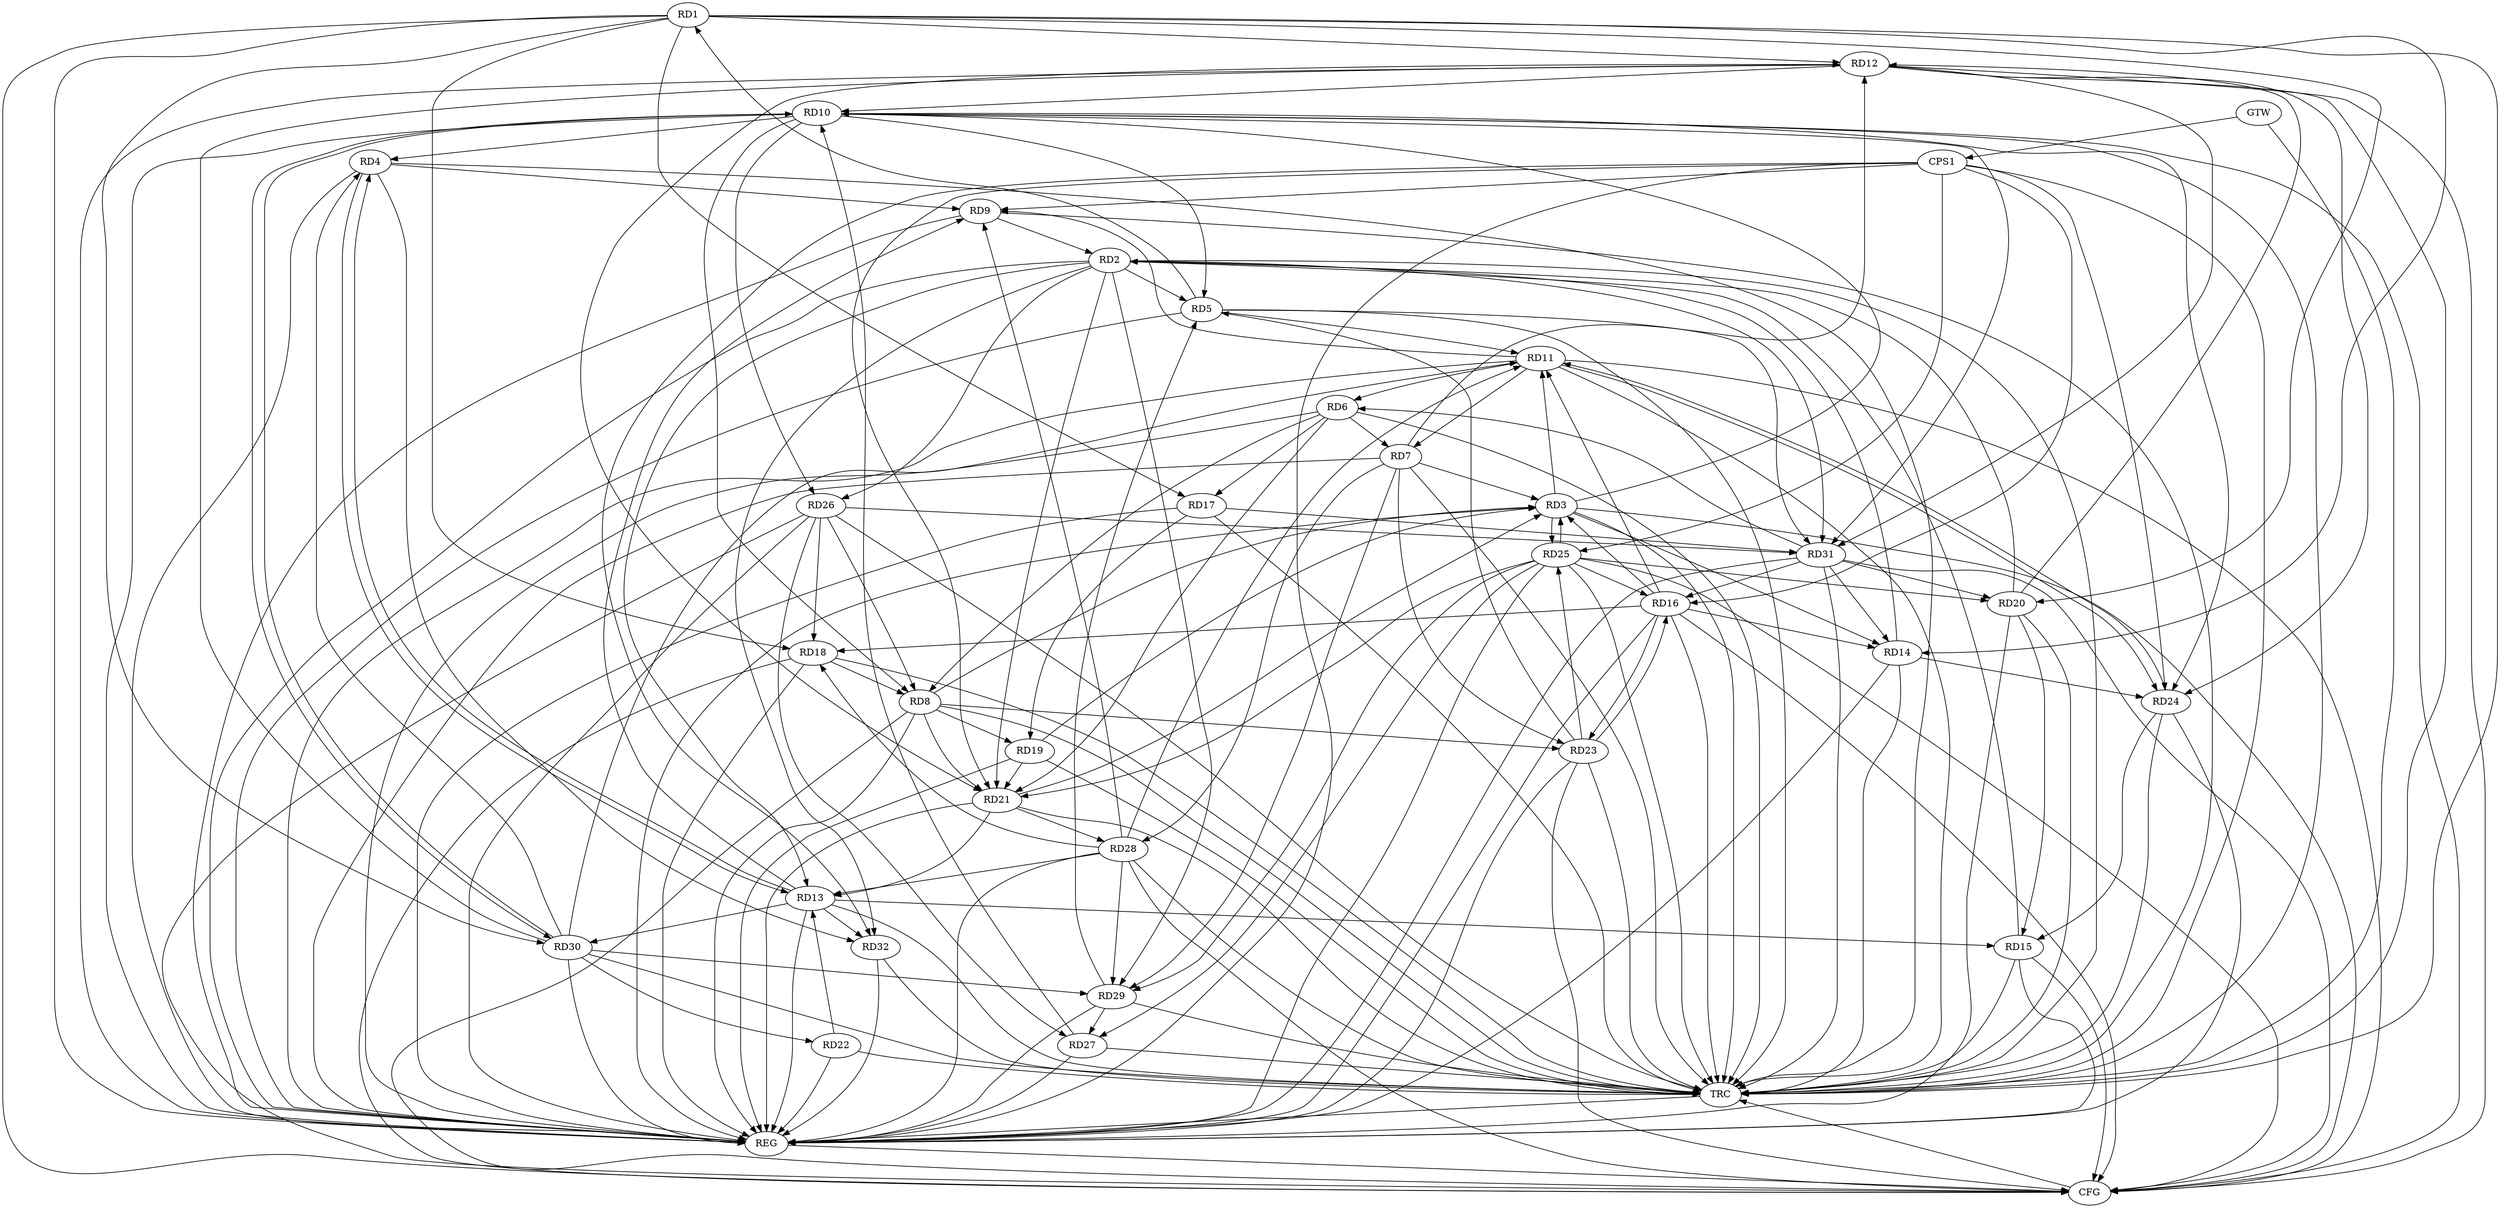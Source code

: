 strict digraph G {
  RD1 [ label="RD1" ];
  RD2 [ label="RD2" ];
  RD3 [ label="RD3" ];
  RD4 [ label="RD4" ];
  RD5 [ label="RD5" ];
  RD6 [ label="RD6" ];
  RD7 [ label="RD7" ];
  RD8 [ label="RD8" ];
  RD9 [ label="RD9" ];
  RD10 [ label="RD10" ];
  RD11 [ label="RD11" ];
  RD12 [ label="RD12" ];
  RD13 [ label="RD13" ];
  RD14 [ label="RD14" ];
  RD15 [ label="RD15" ];
  RD16 [ label="RD16" ];
  RD17 [ label="RD17" ];
  RD18 [ label="RD18" ];
  RD19 [ label="RD19" ];
  RD20 [ label="RD20" ];
  RD21 [ label="RD21" ];
  RD22 [ label="RD22" ];
  RD23 [ label="RD23" ];
  RD24 [ label="RD24" ];
  RD25 [ label="RD25" ];
  RD26 [ label="RD26" ];
  RD27 [ label="RD27" ];
  RD28 [ label="RD28" ];
  RD29 [ label="RD29" ];
  RD30 [ label="RD30" ];
  RD31 [ label="RD31" ];
  RD32 [ label="RD32" ];
  CPS1 [ label="CPS1" ];
  GTW [ label="GTW" ];
  REG [ label="REG" ];
  CFG [ label="CFG" ];
  TRC [ label="TRC" ];
  RD5 -> RD1;
  RD1 -> RD12;
  RD1 -> RD14;
  RD1 -> RD17;
  RD1 -> RD18;
  RD1 -> RD20;
  RD1 -> RD30;
  RD2 -> RD5;
  RD9 -> RD2;
  RD2 -> RD13;
  RD14 -> RD2;
  RD15 -> RD2;
  RD20 -> RD2;
  RD2 -> RD21;
  RD2 -> RD26;
  RD2 -> RD29;
  RD2 -> RD31;
  RD2 -> RD32;
  RD7 -> RD3;
  RD8 -> RD3;
  RD3 -> RD10;
  RD3 -> RD11;
  RD3 -> RD14;
  RD16 -> RD3;
  RD19 -> RD3;
  RD21 -> RD3;
  RD3 -> RD25;
  RD25 -> RD3;
  RD4 -> RD9;
  RD10 -> RD4;
  RD4 -> RD13;
  RD13 -> RD4;
  RD30 -> RD4;
  RD4 -> RD32;
  RD10 -> RD5;
  RD5 -> RD11;
  RD23 -> RD5;
  RD29 -> RD5;
  RD5 -> RD31;
  RD6 -> RD7;
  RD6 -> RD8;
  RD11 -> RD6;
  RD6 -> RD17;
  RD6 -> RD21;
  RD31 -> RD6;
  RD11 -> RD7;
  RD7 -> RD12;
  RD7 -> RD23;
  RD7 -> RD28;
  RD7 -> RD29;
  RD10 -> RD8;
  RD18 -> RD8;
  RD8 -> RD19;
  RD8 -> RD21;
  RD8 -> RD23;
  RD26 -> RD8;
  RD11 -> RD9;
  RD13 -> RD9;
  RD28 -> RD9;
  RD12 -> RD10;
  RD10 -> RD24;
  RD10 -> RD26;
  RD27 -> RD10;
  RD10 -> RD30;
  RD30 -> RD10;
  RD10 -> RD31;
  RD16 -> RD11;
  RD11 -> RD24;
  RD24 -> RD11;
  RD28 -> RD11;
  RD30 -> RD11;
  RD20 -> RD12;
  RD12 -> RD21;
  RD12 -> RD24;
  RD30 -> RD12;
  RD12 -> RD31;
  RD13 -> RD15;
  RD21 -> RD13;
  RD22 -> RD13;
  RD28 -> RD13;
  RD13 -> RD30;
  RD13 -> RD32;
  RD16 -> RD14;
  RD14 -> RD24;
  RD31 -> RD14;
  RD20 -> RD15;
  RD24 -> RD15;
  RD16 -> RD18;
  RD16 -> RD23;
  RD23 -> RD16;
  RD25 -> RD16;
  RD31 -> RD16;
  RD17 -> RD19;
  RD17 -> RD31;
  RD26 -> RD18;
  RD28 -> RD18;
  RD19 -> RD21;
  RD25 -> RD20;
  RD31 -> RD20;
  RD25 -> RD21;
  RD21 -> RD28;
  RD30 -> RD22;
  RD23 -> RD25;
  RD25 -> RD27;
  RD25 -> RD29;
  RD26 -> RD27;
  RD26 -> RD31;
  RD29 -> RD27;
  RD28 -> RD29;
  RD30 -> RD29;
  CPS1 -> RD32;
  CPS1 -> RD9;
  CPS1 -> RD25;
  CPS1 -> RD16;
  CPS1 -> RD21;
  CPS1 -> RD24;
  GTW -> CPS1;
  RD1 -> REG;
  RD2 -> REG;
  RD3 -> REG;
  RD4 -> REG;
  RD5 -> REG;
  RD6 -> REG;
  RD7 -> REG;
  RD8 -> REG;
  RD9 -> REG;
  RD10 -> REG;
  RD11 -> REG;
  RD12 -> REG;
  RD13 -> REG;
  RD14 -> REG;
  RD15 -> REG;
  RD16 -> REG;
  RD17 -> REG;
  RD18 -> REG;
  RD19 -> REG;
  RD20 -> REG;
  RD21 -> REG;
  RD22 -> REG;
  RD23 -> REG;
  RD24 -> REG;
  RD25 -> REG;
  RD26 -> REG;
  RD27 -> REG;
  RD28 -> REG;
  RD29 -> REG;
  RD30 -> REG;
  RD31 -> REG;
  RD32 -> REG;
  CPS1 -> REG;
  RD31 -> CFG;
  RD23 -> CFG;
  RD10 -> CFG;
  RD25 -> CFG;
  RD1 -> CFG;
  RD26 -> CFG;
  RD8 -> CFG;
  RD18 -> CFG;
  RD15 -> CFG;
  RD11 -> CFG;
  RD3 -> CFG;
  RD16 -> CFG;
  RD12 -> CFG;
  RD28 -> CFG;
  REG -> CFG;
  RD1 -> TRC;
  RD2 -> TRC;
  RD3 -> TRC;
  RD4 -> TRC;
  RD5 -> TRC;
  RD6 -> TRC;
  RD7 -> TRC;
  RD8 -> TRC;
  RD9 -> TRC;
  RD10 -> TRC;
  RD11 -> TRC;
  RD12 -> TRC;
  RD13 -> TRC;
  RD14 -> TRC;
  RD15 -> TRC;
  RD16 -> TRC;
  RD17 -> TRC;
  RD18 -> TRC;
  RD19 -> TRC;
  RD20 -> TRC;
  RD21 -> TRC;
  RD22 -> TRC;
  RD23 -> TRC;
  RD24 -> TRC;
  RD25 -> TRC;
  RD26 -> TRC;
  RD27 -> TRC;
  RD28 -> TRC;
  RD29 -> TRC;
  RD30 -> TRC;
  RD31 -> TRC;
  RD32 -> TRC;
  CPS1 -> TRC;
  GTW -> TRC;
  CFG -> TRC;
  TRC -> REG;
}
